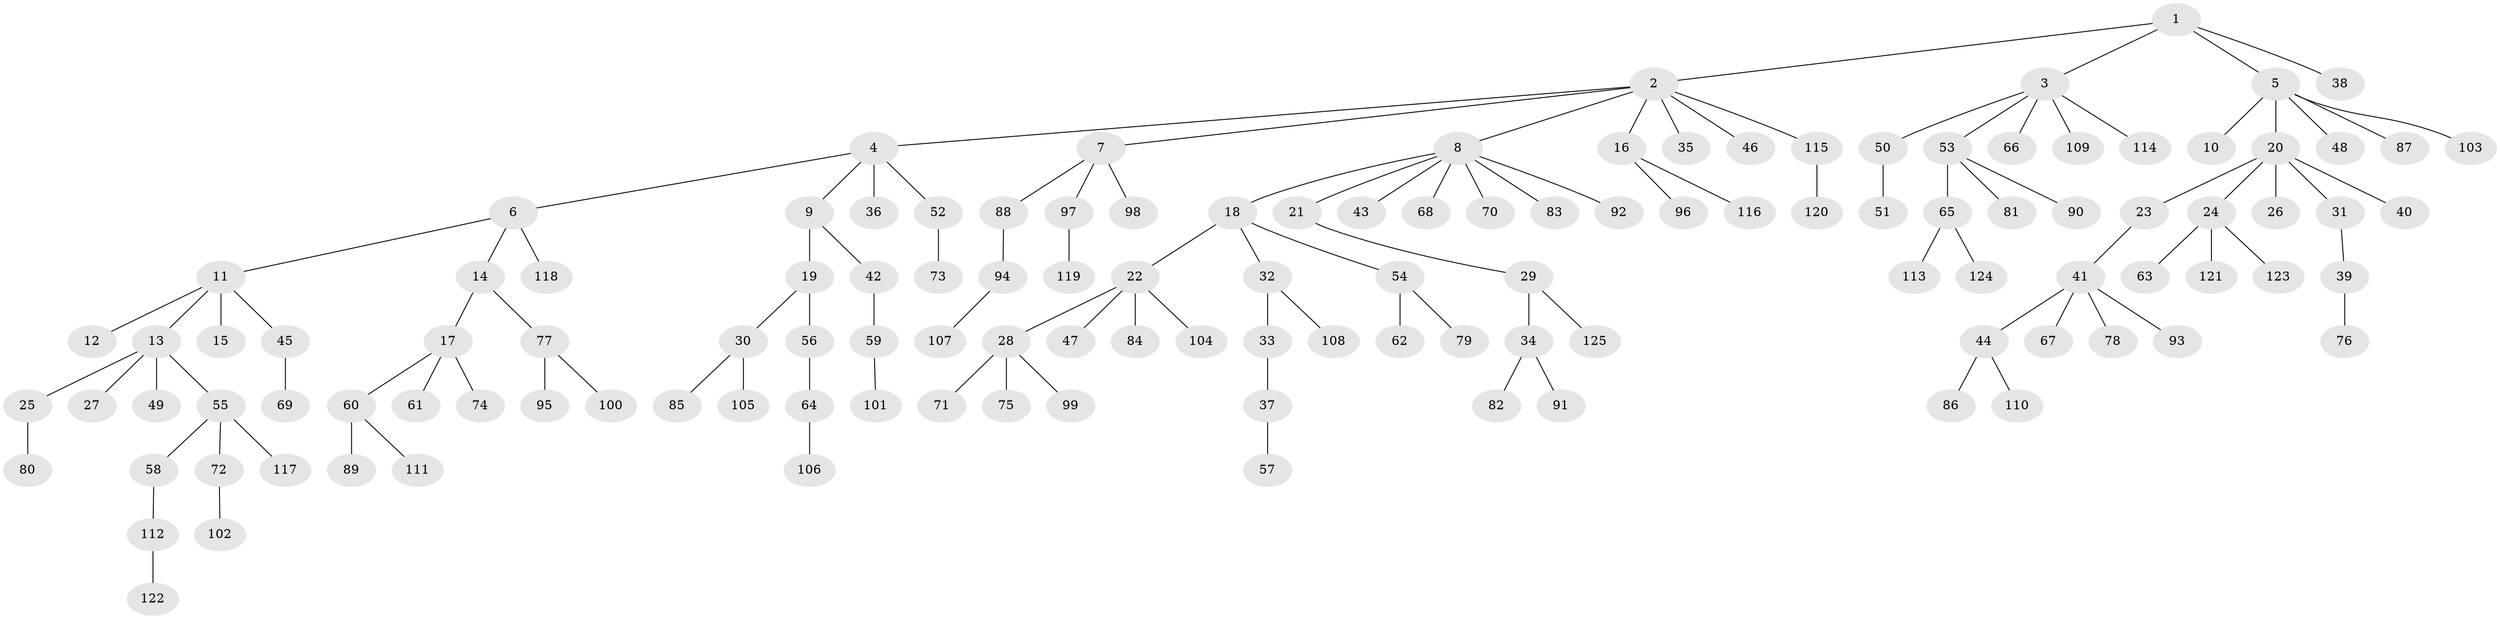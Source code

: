 // coarse degree distribution, {8: 0.02247191011235955, 4: 0.056179775280898875, 5: 0.011235955056179775, 7: 0.033707865168539325, 3: 0.07865168539325842, 1: 0.6404494382022472, 2: 0.1348314606741573, 6: 0.02247191011235955}
// Generated by graph-tools (version 1.1) at 2025/42/03/06/25 10:42:05]
// undirected, 125 vertices, 124 edges
graph export_dot {
graph [start="1"]
  node [color=gray90,style=filled];
  1;
  2;
  3;
  4;
  5;
  6;
  7;
  8;
  9;
  10;
  11;
  12;
  13;
  14;
  15;
  16;
  17;
  18;
  19;
  20;
  21;
  22;
  23;
  24;
  25;
  26;
  27;
  28;
  29;
  30;
  31;
  32;
  33;
  34;
  35;
  36;
  37;
  38;
  39;
  40;
  41;
  42;
  43;
  44;
  45;
  46;
  47;
  48;
  49;
  50;
  51;
  52;
  53;
  54;
  55;
  56;
  57;
  58;
  59;
  60;
  61;
  62;
  63;
  64;
  65;
  66;
  67;
  68;
  69;
  70;
  71;
  72;
  73;
  74;
  75;
  76;
  77;
  78;
  79;
  80;
  81;
  82;
  83;
  84;
  85;
  86;
  87;
  88;
  89;
  90;
  91;
  92;
  93;
  94;
  95;
  96;
  97;
  98;
  99;
  100;
  101;
  102;
  103;
  104;
  105;
  106;
  107;
  108;
  109;
  110;
  111;
  112;
  113;
  114;
  115;
  116;
  117;
  118;
  119;
  120;
  121;
  122;
  123;
  124;
  125;
  1 -- 2;
  1 -- 3;
  1 -- 5;
  1 -- 38;
  2 -- 4;
  2 -- 7;
  2 -- 8;
  2 -- 16;
  2 -- 35;
  2 -- 46;
  2 -- 115;
  3 -- 50;
  3 -- 53;
  3 -- 66;
  3 -- 109;
  3 -- 114;
  4 -- 6;
  4 -- 9;
  4 -- 36;
  4 -- 52;
  5 -- 10;
  5 -- 20;
  5 -- 48;
  5 -- 87;
  5 -- 103;
  6 -- 11;
  6 -- 14;
  6 -- 118;
  7 -- 88;
  7 -- 97;
  7 -- 98;
  8 -- 18;
  8 -- 21;
  8 -- 43;
  8 -- 68;
  8 -- 70;
  8 -- 83;
  8 -- 92;
  9 -- 19;
  9 -- 42;
  11 -- 12;
  11 -- 13;
  11 -- 15;
  11 -- 45;
  13 -- 25;
  13 -- 27;
  13 -- 49;
  13 -- 55;
  14 -- 17;
  14 -- 77;
  16 -- 96;
  16 -- 116;
  17 -- 60;
  17 -- 61;
  17 -- 74;
  18 -- 22;
  18 -- 32;
  18 -- 54;
  19 -- 30;
  19 -- 56;
  20 -- 23;
  20 -- 24;
  20 -- 26;
  20 -- 31;
  20 -- 40;
  21 -- 29;
  22 -- 28;
  22 -- 47;
  22 -- 84;
  22 -- 104;
  23 -- 41;
  24 -- 63;
  24 -- 121;
  24 -- 123;
  25 -- 80;
  28 -- 71;
  28 -- 75;
  28 -- 99;
  29 -- 34;
  29 -- 125;
  30 -- 85;
  30 -- 105;
  31 -- 39;
  32 -- 33;
  32 -- 108;
  33 -- 37;
  34 -- 82;
  34 -- 91;
  37 -- 57;
  39 -- 76;
  41 -- 44;
  41 -- 67;
  41 -- 78;
  41 -- 93;
  42 -- 59;
  44 -- 86;
  44 -- 110;
  45 -- 69;
  50 -- 51;
  52 -- 73;
  53 -- 65;
  53 -- 81;
  53 -- 90;
  54 -- 62;
  54 -- 79;
  55 -- 58;
  55 -- 72;
  55 -- 117;
  56 -- 64;
  58 -- 112;
  59 -- 101;
  60 -- 89;
  60 -- 111;
  64 -- 106;
  65 -- 113;
  65 -- 124;
  72 -- 102;
  77 -- 95;
  77 -- 100;
  88 -- 94;
  94 -- 107;
  97 -- 119;
  112 -- 122;
  115 -- 120;
}
